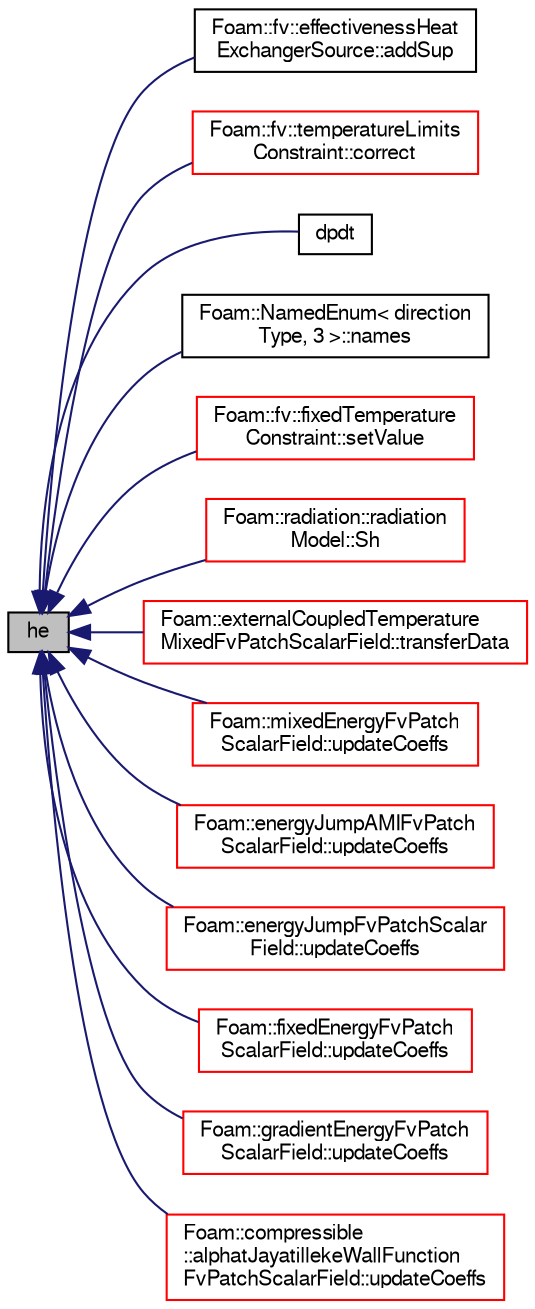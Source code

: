 digraph "he"
{
  bgcolor="transparent";
  edge [fontname="FreeSans",fontsize="10",labelfontname="FreeSans",labelfontsize="10"];
  node [fontname="FreeSans",fontsize="10",shape=record];
  rankdir="LR";
  Node1439 [label="he",height=0.2,width=0.4,color="black", fillcolor="grey75", style="filled", fontcolor="black"];
  Node1439 -> Node1440 [dir="back",color="midnightblue",fontsize="10",style="solid",fontname="FreeSans"];
  Node1440 [label="Foam::fv::effectivenessHeat\lExchangerSource::addSup",height=0.2,width=0.4,color="black",URL="$a23462.html#a42e5220cac26493394efed2c2c8b4ccd",tooltip="Scalar. "];
  Node1439 -> Node1441 [dir="back",color="midnightblue",fontsize="10",style="solid",fontname="FreeSans"];
  Node1441 [label="Foam::fv::temperatureLimits\lConstraint::correct",height=0.2,width=0.4,color="red",URL="$a23434.html#ab413c9f63cec07b4f4a71580fe00a632",tooltip="Correct the energy field. "];
  Node1439 -> Node1443 [dir="back",color="midnightblue",fontsize="10",style="solid",fontname="FreeSans"];
  Node1443 [label="dpdt",height=0.2,width=0.4,color="black",URL="$a29734.html#a0e4e637e8932a391cf4a45df07c3a170",tooltip="Should the dpdt term be included in the enthalpy equation. "];
  Node1439 -> Node1444 [dir="back",color="midnightblue",fontsize="10",style="solid",fontname="FreeSans"];
  Node1444 [label="Foam::NamedEnum\< direction\lType, 3 \>::names",height=0.2,width=0.4,color="black",URL="$a25998.html#a7350da3a0edd92cd11e6c479c9967dc8"];
  Node1439 -> Node1445 [dir="back",color="midnightblue",fontsize="10",style="solid",fontname="FreeSans"];
  Node1445 [label="Foam::fv::fixedTemperature\lConstraint::setValue",height=0.2,width=0.4,color="red",URL="$a23430.html#a14a2a47dd256cb0c8b14bd4efe1fef04",tooltip="Scalar. "];
  Node1439 -> Node1448 [dir="back",color="midnightblue",fontsize="10",style="solid",fontname="FreeSans"];
  Node1448 [label="Foam::radiation::radiation\lModel::Sh",height=0.2,width=0.4,color="red",URL="$a30042.html#a863481672e58bc80ab86bcccb1bb893d",tooltip="Energy source term. "];
  Node1439 -> Node1451 [dir="back",color="midnightblue",fontsize="10",style="solid",fontname="FreeSans"];
  Node1451 [label="Foam::externalCoupledTemperature\lMixedFvPatchScalarField::transferData",height=0.2,width=0.4,color="red",URL="$a30778.html#aaead10f96672ca2a1e5c291111cebf1e",tooltip="Transfer data for external source. "];
  Node1439 -> Node1455 [dir="back",color="midnightblue",fontsize="10",style="solid",fontname="FreeSans"];
  Node1455 [label="Foam::mixedEnergyFvPatch\lScalarField::updateCoeffs",height=0.2,width=0.4,color="red",URL="$a29754.html#a7e24eafac629d3733181cd942d4c902f",tooltip="Update the coefficients associated with the patch field. "];
  Node1439 -> Node1457 [dir="back",color="midnightblue",fontsize="10",style="solid",fontname="FreeSans"];
  Node1457 [label="Foam::energyJumpAMIFvPatch\lScalarField::updateCoeffs",height=0.2,width=0.4,color="red",URL="$a29742.html#a7e24eafac629d3733181cd942d4c902f",tooltip="Update the coefficients. "];
  Node1439 -> Node1459 [dir="back",color="midnightblue",fontsize="10",style="solid",fontname="FreeSans"];
  Node1459 [label="Foam::energyJumpFvPatchScalar\lField::updateCoeffs",height=0.2,width=0.4,color="red",URL="$a29738.html#a7e24eafac629d3733181cd942d4c902f",tooltip="Update the coefficients. "];
  Node1439 -> Node1461 [dir="back",color="midnightblue",fontsize="10",style="solid",fontname="FreeSans"];
  Node1461 [label="Foam::fixedEnergyFvPatch\lScalarField::updateCoeffs",height=0.2,width=0.4,color="red",URL="$a29746.html#a7e24eafac629d3733181cd942d4c902f",tooltip="Update the coefficients associated with the patch field. "];
  Node1439 -> Node1463 [dir="back",color="midnightblue",fontsize="10",style="solid",fontname="FreeSans"];
  Node1463 [label="Foam::gradientEnergyFvPatch\lScalarField::updateCoeffs",height=0.2,width=0.4,color="red",URL="$a29750.html#a7e24eafac629d3733181cd942d4c902f",tooltip="Update the coefficients associated with the patch field. "];
  Node1439 -> Node1465 [dir="back",color="midnightblue",fontsize="10",style="solid",fontname="FreeSans"];
  Node1465 [label="Foam::compressible\l::alphatJayatillekeWallFunction\lFvPatchScalarField::updateCoeffs",height=0.2,width=0.4,color="red",URL="$a30670.html#a7e24eafac629d3733181cd942d4c902f",tooltip="Update the coefficients associated with the patch field. "];
}
